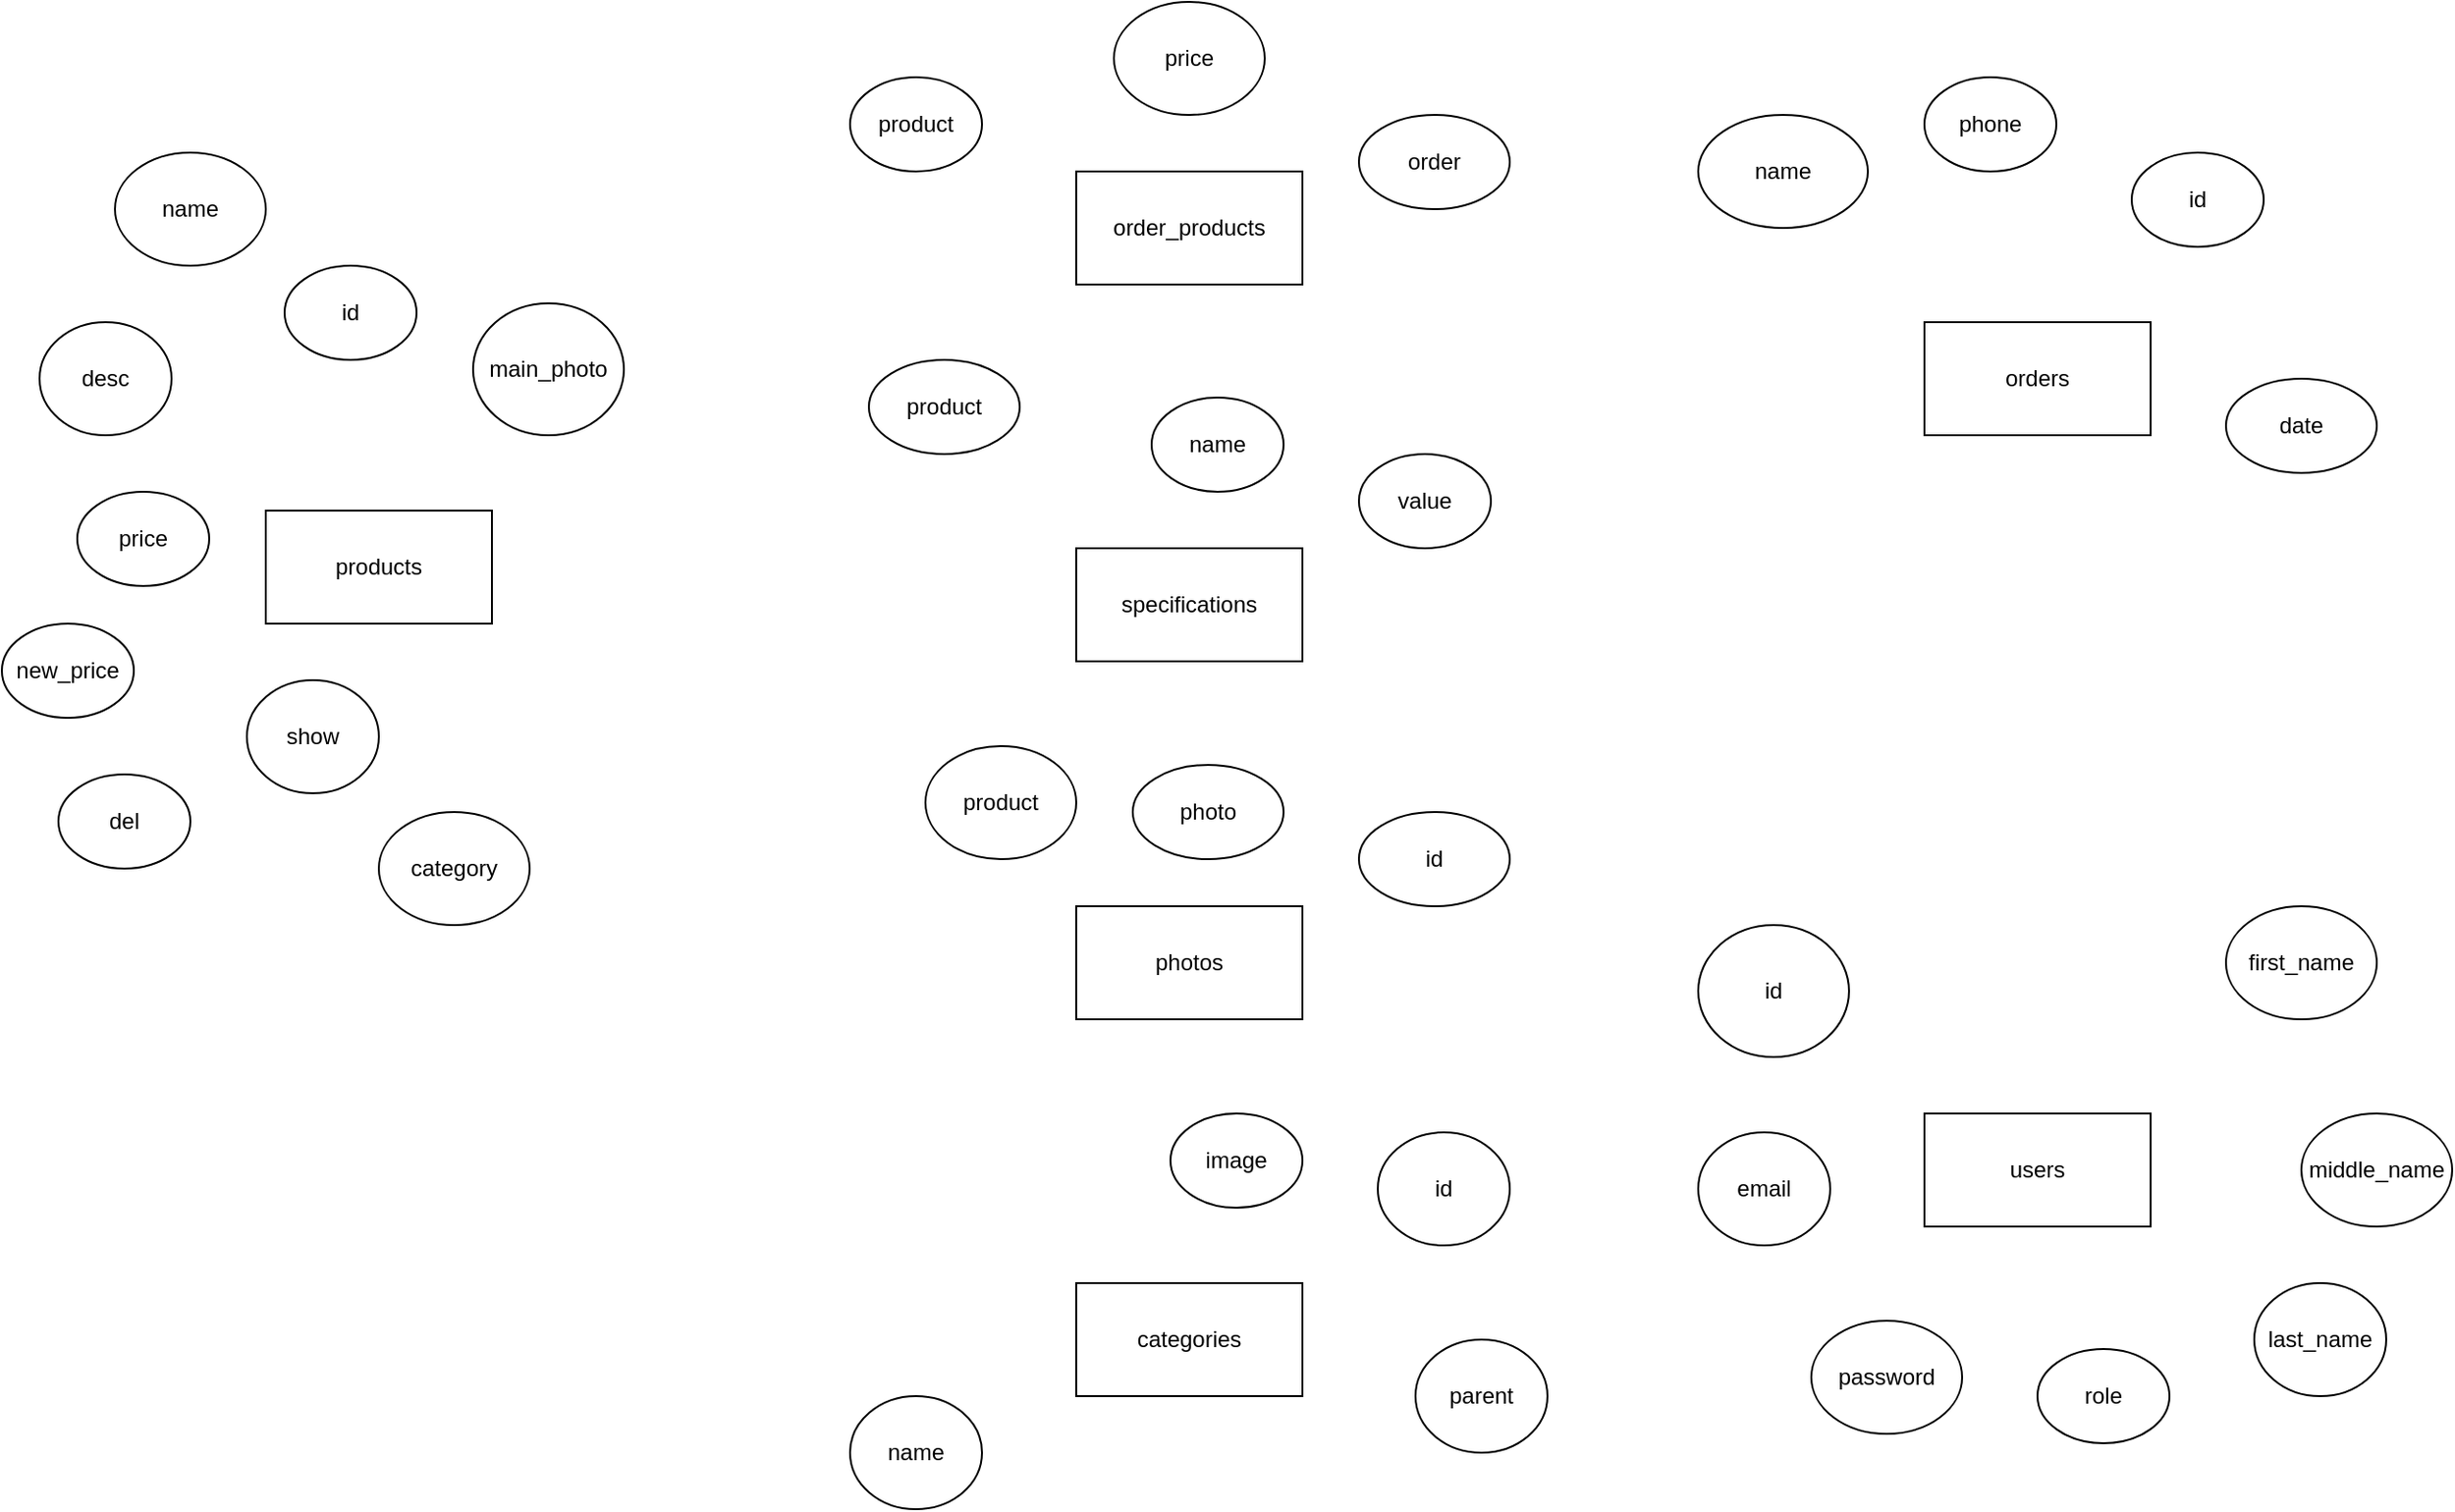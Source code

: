 <mxfile version="14.6.13" type="github">
  <diagram name="Page-1" id="ad52d381-51e7-2e0d-a935-2d0ddd2fd229">
    <mxGraphModel dx="906" dy="761" grid="1" gridSize="10" guides="1" tooltips="1" connect="1" arrows="1" fold="1" page="1" pageScale="1" pageWidth="1100" pageHeight="850" background="none" math="0" shadow="0">
      <root>
        <mxCell id="0" />
        <mxCell id="1" parent="0" />
        <mxCell id="4Z3fvCkt99TCQZcz4V7g-3" value="products" style="rounded=0;whiteSpace=wrap;html=1;" vertex="1" parent="1">
          <mxGeometry x="160" y="290" width="120" height="60" as="geometry" />
        </mxCell>
        <mxCell id="4Z3fvCkt99TCQZcz4V7g-4" value="id" style="ellipse;whiteSpace=wrap;html=1;" vertex="1" parent="1">
          <mxGeometry x="170" y="160" width="70" height="50" as="geometry" />
        </mxCell>
        <mxCell id="4Z3fvCkt99TCQZcz4V7g-5" value="category" style="ellipse;whiteSpace=wrap;html=1;" vertex="1" parent="1">
          <mxGeometry x="220" y="450" width="80" height="60" as="geometry" />
        </mxCell>
        <mxCell id="4Z3fvCkt99TCQZcz4V7g-6" value="name" style="ellipse;whiteSpace=wrap;html=1;" vertex="1" parent="1">
          <mxGeometry x="80" y="100" width="80" height="60" as="geometry" />
        </mxCell>
        <mxCell id="4Z3fvCkt99TCQZcz4V7g-7" value="desc" style="ellipse;whiteSpace=wrap;html=1;" vertex="1" parent="1">
          <mxGeometry x="40" y="190" width="70" height="60" as="geometry" />
        </mxCell>
        <mxCell id="4Z3fvCkt99TCQZcz4V7g-8" value="price" style="ellipse;whiteSpace=wrap;html=1;" vertex="1" parent="1">
          <mxGeometry x="60" y="280" width="70" height="50" as="geometry" />
        </mxCell>
        <mxCell id="4Z3fvCkt99TCQZcz4V7g-9" value="new_price" style="ellipse;whiteSpace=wrap;html=1;" vertex="1" parent="1">
          <mxGeometry x="20" y="350" width="70" height="50" as="geometry" />
        </mxCell>
        <mxCell id="4Z3fvCkt99TCQZcz4V7g-10" value="main_photo" style="ellipse;whiteSpace=wrap;html=1;" vertex="1" parent="1">
          <mxGeometry x="270" y="180" width="80" height="70" as="geometry" />
        </mxCell>
        <mxCell id="4Z3fvCkt99TCQZcz4V7g-11" value="show" style="ellipse;whiteSpace=wrap;html=1;" vertex="1" parent="1">
          <mxGeometry x="150" y="380" width="70" height="60" as="geometry" />
        </mxCell>
        <mxCell id="4Z3fvCkt99TCQZcz4V7g-12" value="del" style="ellipse;whiteSpace=wrap;html=1;" vertex="1" parent="1">
          <mxGeometry x="50" y="430" width="70" height="50" as="geometry" />
        </mxCell>
        <mxCell id="4Z3fvCkt99TCQZcz4V7g-13" value="order_products" style="rounded=0;whiteSpace=wrap;html=1;" vertex="1" parent="1">
          <mxGeometry x="590" y="110" width="120" height="60" as="geometry" />
        </mxCell>
        <mxCell id="4Z3fvCkt99TCQZcz4V7g-14" value="order" style="ellipse;whiteSpace=wrap;html=1;" vertex="1" parent="1">
          <mxGeometry x="740" y="80" width="80" height="50" as="geometry" />
        </mxCell>
        <mxCell id="4Z3fvCkt99TCQZcz4V7g-15" value="product" style="ellipse;whiteSpace=wrap;html=1;" vertex="1" parent="1">
          <mxGeometry x="470" y="60" width="70" height="50" as="geometry" />
        </mxCell>
        <mxCell id="4Z3fvCkt99TCQZcz4V7g-16" value="price" style="ellipse;whiteSpace=wrap;html=1;" vertex="1" parent="1">
          <mxGeometry x="610" y="20" width="80" height="60" as="geometry" />
        </mxCell>
        <mxCell id="4Z3fvCkt99TCQZcz4V7g-17" value="specifications" style="rounded=0;whiteSpace=wrap;html=1;" vertex="1" parent="1">
          <mxGeometry x="590" y="310" width="120" height="60" as="geometry" />
        </mxCell>
        <mxCell id="4Z3fvCkt99TCQZcz4V7g-18" value="value" style="ellipse;whiteSpace=wrap;html=1;" vertex="1" parent="1">
          <mxGeometry x="740" y="260" width="70" height="50" as="geometry" />
        </mxCell>
        <mxCell id="4Z3fvCkt99TCQZcz4V7g-19" value="name" style="ellipse;whiteSpace=wrap;html=1;" vertex="1" parent="1">
          <mxGeometry x="630" y="230" width="70" height="50" as="geometry" />
        </mxCell>
        <mxCell id="4Z3fvCkt99TCQZcz4V7g-20" value="product" style="ellipse;whiteSpace=wrap;html=1;" vertex="1" parent="1">
          <mxGeometry x="480" y="210" width="80" height="50" as="geometry" />
        </mxCell>
        <mxCell id="4Z3fvCkt99TCQZcz4V7g-21" value="photos" style="rounded=0;whiteSpace=wrap;html=1;" vertex="1" parent="1">
          <mxGeometry x="590" y="500" width="120" height="60" as="geometry" />
        </mxCell>
        <mxCell id="4Z3fvCkt99TCQZcz4V7g-22" value="id" style="ellipse;whiteSpace=wrap;html=1;" vertex="1" parent="1">
          <mxGeometry x="740" y="450" width="80" height="50" as="geometry" />
        </mxCell>
        <mxCell id="4Z3fvCkt99TCQZcz4V7g-23" value="product" style="ellipse;whiteSpace=wrap;html=1;" vertex="1" parent="1">
          <mxGeometry x="510" y="415" width="80" height="60" as="geometry" />
        </mxCell>
        <mxCell id="4Z3fvCkt99TCQZcz4V7g-24" value="photo" style="ellipse;whiteSpace=wrap;html=1;" vertex="1" parent="1">
          <mxGeometry x="620" y="425" width="80" height="50" as="geometry" />
        </mxCell>
        <mxCell id="4Z3fvCkt99TCQZcz4V7g-25" value="categories" style="rounded=0;whiteSpace=wrap;html=1;" vertex="1" parent="1">
          <mxGeometry x="590" y="700" width="120" height="60" as="geometry" />
        </mxCell>
        <mxCell id="4Z3fvCkt99TCQZcz4V7g-26" value="id" style="ellipse;whiteSpace=wrap;html=1;" vertex="1" parent="1">
          <mxGeometry x="750" y="620" width="70" height="60" as="geometry" />
        </mxCell>
        <mxCell id="4Z3fvCkt99TCQZcz4V7g-27" value="name" style="ellipse;whiteSpace=wrap;html=1;" vertex="1" parent="1">
          <mxGeometry x="470" y="760" width="70" height="60" as="geometry" />
        </mxCell>
        <mxCell id="4Z3fvCkt99TCQZcz4V7g-28" value="parent" style="ellipse;whiteSpace=wrap;html=1;" vertex="1" parent="1">
          <mxGeometry x="770" y="730" width="70" height="60" as="geometry" />
        </mxCell>
        <mxCell id="4Z3fvCkt99TCQZcz4V7g-29" value="image" style="ellipse;whiteSpace=wrap;html=1;" vertex="1" parent="1">
          <mxGeometry x="640" y="610" width="70" height="50" as="geometry" />
        </mxCell>
        <mxCell id="4Z3fvCkt99TCQZcz4V7g-30" value="orders" style="rounded=0;whiteSpace=wrap;html=1;" vertex="1" parent="1">
          <mxGeometry x="1040" y="190" width="120" height="60" as="geometry" />
        </mxCell>
        <mxCell id="4Z3fvCkt99TCQZcz4V7g-31" value="id" style="ellipse;whiteSpace=wrap;html=1;" vertex="1" parent="1">
          <mxGeometry x="1150" y="100" width="70" height="50" as="geometry" />
        </mxCell>
        <mxCell id="4Z3fvCkt99TCQZcz4V7g-32" value="name" style="ellipse;whiteSpace=wrap;html=1;" vertex="1" parent="1">
          <mxGeometry x="920" y="80" width="90" height="60" as="geometry" />
        </mxCell>
        <mxCell id="4Z3fvCkt99TCQZcz4V7g-33" value="phone" style="ellipse;whiteSpace=wrap;html=1;" vertex="1" parent="1">
          <mxGeometry x="1040" y="60" width="70" height="50" as="geometry" />
        </mxCell>
        <mxCell id="4Z3fvCkt99TCQZcz4V7g-34" value="date" style="ellipse;whiteSpace=wrap;html=1;" vertex="1" parent="1">
          <mxGeometry x="1200" y="220" width="80" height="50" as="geometry" />
        </mxCell>
        <mxCell id="4Z3fvCkt99TCQZcz4V7g-35" value="users" style="rounded=0;whiteSpace=wrap;html=1;" vertex="1" parent="1">
          <mxGeometry x="1040" y="610" width="120" height="60" as="geometry" />
        </mxCell>
        <mxCell id="4Z3fvCkt99TCQZcz4V7g-36" value="id" style="ellipse;whiteSpace=wrap;html=1;" vertex="1" parent="1">
          <mxGeometry x="920" y="510" width="80" height="70" as="geometry" />
        </mxCell>
        <mxCell id="4Z3fvCkt99TCQZcz4V7g-37" value="email" style="ellipse;whiteSpace=wrap;html=1;" vertex="1" parent="1">
          <mxGeometry x="920" y="620" width="70" height="60" as="geometry" />
        </mxCell>
        <mxCell id="4Z3fvCkt99TCQZcz4V7g-38" value="password" style="ellipse;whiteSpace=wrap;html=1;" vertex="1" parent="1">
          <mxGeometry x="980" y="720" width="80" height="60" as="geometry" />
        </mxCell>
        <mxCell id="4Z3fvCkt99TCQZcz4V7g-39" value="first_name" style="ellipse;whiteSpace=wrap;html=1;" vertex="1" parent="1">
          <mxGeometry x="1200" y="500" width="80" height="60" as="geometry" />
        </mxCell>
        <mxCell id="4Z3fvCkt99TCQZcz4V7g-40" value="last_name" style="ellipse;whiteSpace=wrap;html=1;" vertex="1" parent="1">
          <mxGeometry x="1215" y="700" width="70" height="60" as="geometry" />
        </mxCell>
        <mxCell id="4Z3fvCkt99TCQZcz4V7g-41" value="middle_name" style="ellipse;whiteSpace=wrap;html=1;" vertex="1" parent="1">
          <mxGeometry x="1240" y="610" width="80" height="60" as="geometry" />
        </mxCell>
        <mxCell id="4Z3fvCkt99TCQZcz4V7g-42" value="role" style="ellipse;whiteSpace=wrap;html=1;" vertex="1" parent="1">
          <mxGeometry x="1100" y="735" width="70" height="50" as="geometry" />
        </mxCell>
      </root>
    </mxGraphModel>
  </diagram>
</mxfile>
